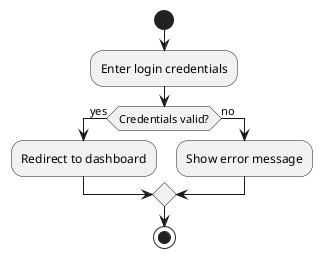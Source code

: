@startuml
start

:Enter login credentials;
if (Credentials valid?) then (yes)
  :Redirect to dashboard;
else (no)
  :Show error message;
endif

stop
@enduml